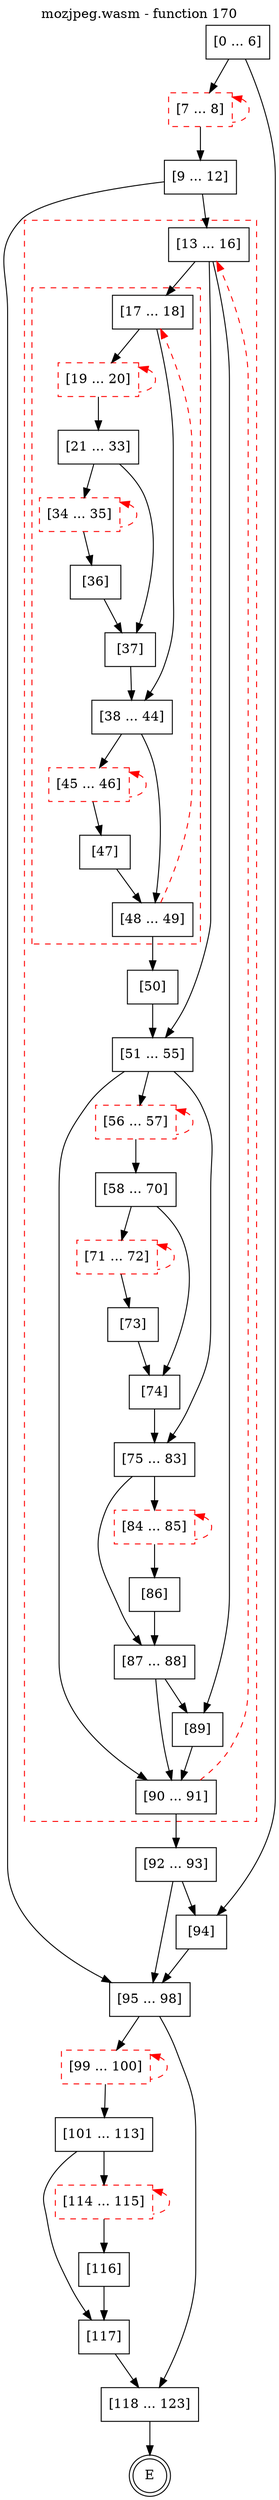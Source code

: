 digraph finite_state_machine {
    label = "mozjpeg.wasm - function 170"
    labelloc =  t
    labelfontsize = 16
    labelfontcolor = black
    labelfontname = "Helvetica"
    node [shape = doublecircle]; E ;
    node [shape = box];
    node [shape=box, color=black, style=solid] 0[label="[0 ... 6]"]
    node [shape=box, color=red, style=dashed] 7[label="[7 ... 8]"]
    node [shape=box, color=black, style=solid] 9[label="[9 ... 12]"]
    subgraph cluster_13{
    label = "";
    style = dashed color = red;
    node [shape=box, color=black, style=solid] 13[label="[13 ... 16]"]
    subgraph cluster_17{
    label = "";
    style = dashed color = red;
    node [shape=box, color=black, style=solid] 17[label="[17 ... 18]"]
    node [shape=box, color=red, style=dashed] 19[label="[19 ... 20]"]
    node [shape=box, color=black, style=solid] 21[label="[21 ... 33]"]
    node [shape=box, color=red, style=dashed] 34[label="[34 ... 35]"]
    node [shape=box, color=black, style=solid] 36[label="[36]"]
    node [shape=box, color=black, style=solid] 37[label="[37]"]
    node [shape=box, color=black, style=solid] 38[label="[38 ... 44]"]
    node [shape=box, color=red, style=dashed] 45[label="[45 ... 46]"]
    node [shape=box, color=black, style=solid] 47[label="[47]"]
    node [shape=box, color=black, style=solid] 48[label="[48 ... 49]"]
    }
    node [shape=box, color=black, style=solid] 50[label="[50]"]
    node [shape=box, color=black, style=solid] 51[label="[51 ... 55]"]
    node [shape=box, color=red, style=dashed] 56[label="[56 ... 57]"]
    node [shape=box, color=black, style=solid] 58[label="[58 ... 70]"]
    node [shape=box, color=red, style=dashed] 71[label="[71 ... 72]"]
    node [shape=box, color=black, style=solid] 73[label="[73]"]
    node [shape=box, color=black, style=solid] 74[label="[74]"]
    node [shape=box, color=black, style=solid] 75[label="[75 ... 83]"]
    node [shape=box, color=red, style=dashed] 84[label="[84 ... 85]"]
    node [shape=box, color=black, style=solid] 86[label="[86]"]
    node [shape=box, color=black, style=solid] 87[label="[87 ... 88]"]
    node [shape=box, color=black, style=solid] 89[label="[89]"]
    node [shape=box, color=black, style=solid] 90[label="[90 ... 91]"]
    }
    node [shape=box, color=black, style=solid] 92[label="[92 ... 93]"]
    node [shape=box, color=black, style=solid] 94[label="[94]"]
    node [shape=box, color=black, style=solid] 95[label="[95 ... 98]"]
    node [shape=box, color=red, style=dashed] 99[label="[99 ... 100]"]
    node [shape=box, color=black, style=solid] 101[label="[101 ... 113]"]
    node [shape=box, color=red, style=dashed] 114[label="[114 ... 115]"]
    node [shape=box, color=black, style=solid] 116[label="[116]"]
    node [shape=box, color=black, style=solid] 117[label="[117]"]
    node [shape=box, color=black, style=solid] 118[label="[118 ... 123]"]
    0 -> 7;
    0 -> 94;
    7 -> 9;
    7 -> 7[style="dashed" color="red" dir=back];
    9 -> 13;
    9 -> 95;
    13 -> 17;
    13 -> 51;
    13 -> 89;
    17 -> 19;
    17 -> 38;
    19 -> 21;
    19 -> 19[style="dashed" color="red" dir=back];
    21 -> 34;
    21 -> 37;
    34 -> 36;
    34 -> 34[style="dashed" color="red" dir=back];
    36 -> 37;
    37 -> 38;
    38 -> 45;
    38 -> 48;
    45 -> 47;
    45 -> 45[style="dashed" color="red" dir=back];
    47 -> 48;
    48 -> 17[style="dashed" color="red"];
    48 -> 50;
    50 -> 51;
    51 -> 56;
    51 -> 75;
    51 -> 90;
    56 -> 58;
    56 -> 56[style="dashed" color="red" dir=back];
    58 -> 71;
    58 -> 74;
    71 -> 73;
    71 -> 71[style="dashed" color="red" dir=back];
    73 -> 74;
    74 -> 75;
    75 -> 84;
    75 -> 87;
    84 -> 86;
    84 -> 84[style="dashed" color="red" dir=back];
    86 -> 87;
    87 -> 89;
    87 -> 90;
    89 -> 90;
    90 -> 13[style="dashed" color="red"];
    90 -> 92;
    92 -> 94;
    92 -> 95;
    94 -> 95;
    95 -> 99;
    95 -> 118;
    99 -> 101;
    99 -> 99[style="dashed" color="red" dir=back];
    101 -> 114;
    101 -> 117;
    114 -> 116;
    114 -> 114[style="dashed" color="red" dir=back];
    116 -> 117;
    117 -> 118;
    118 -> E;
}

